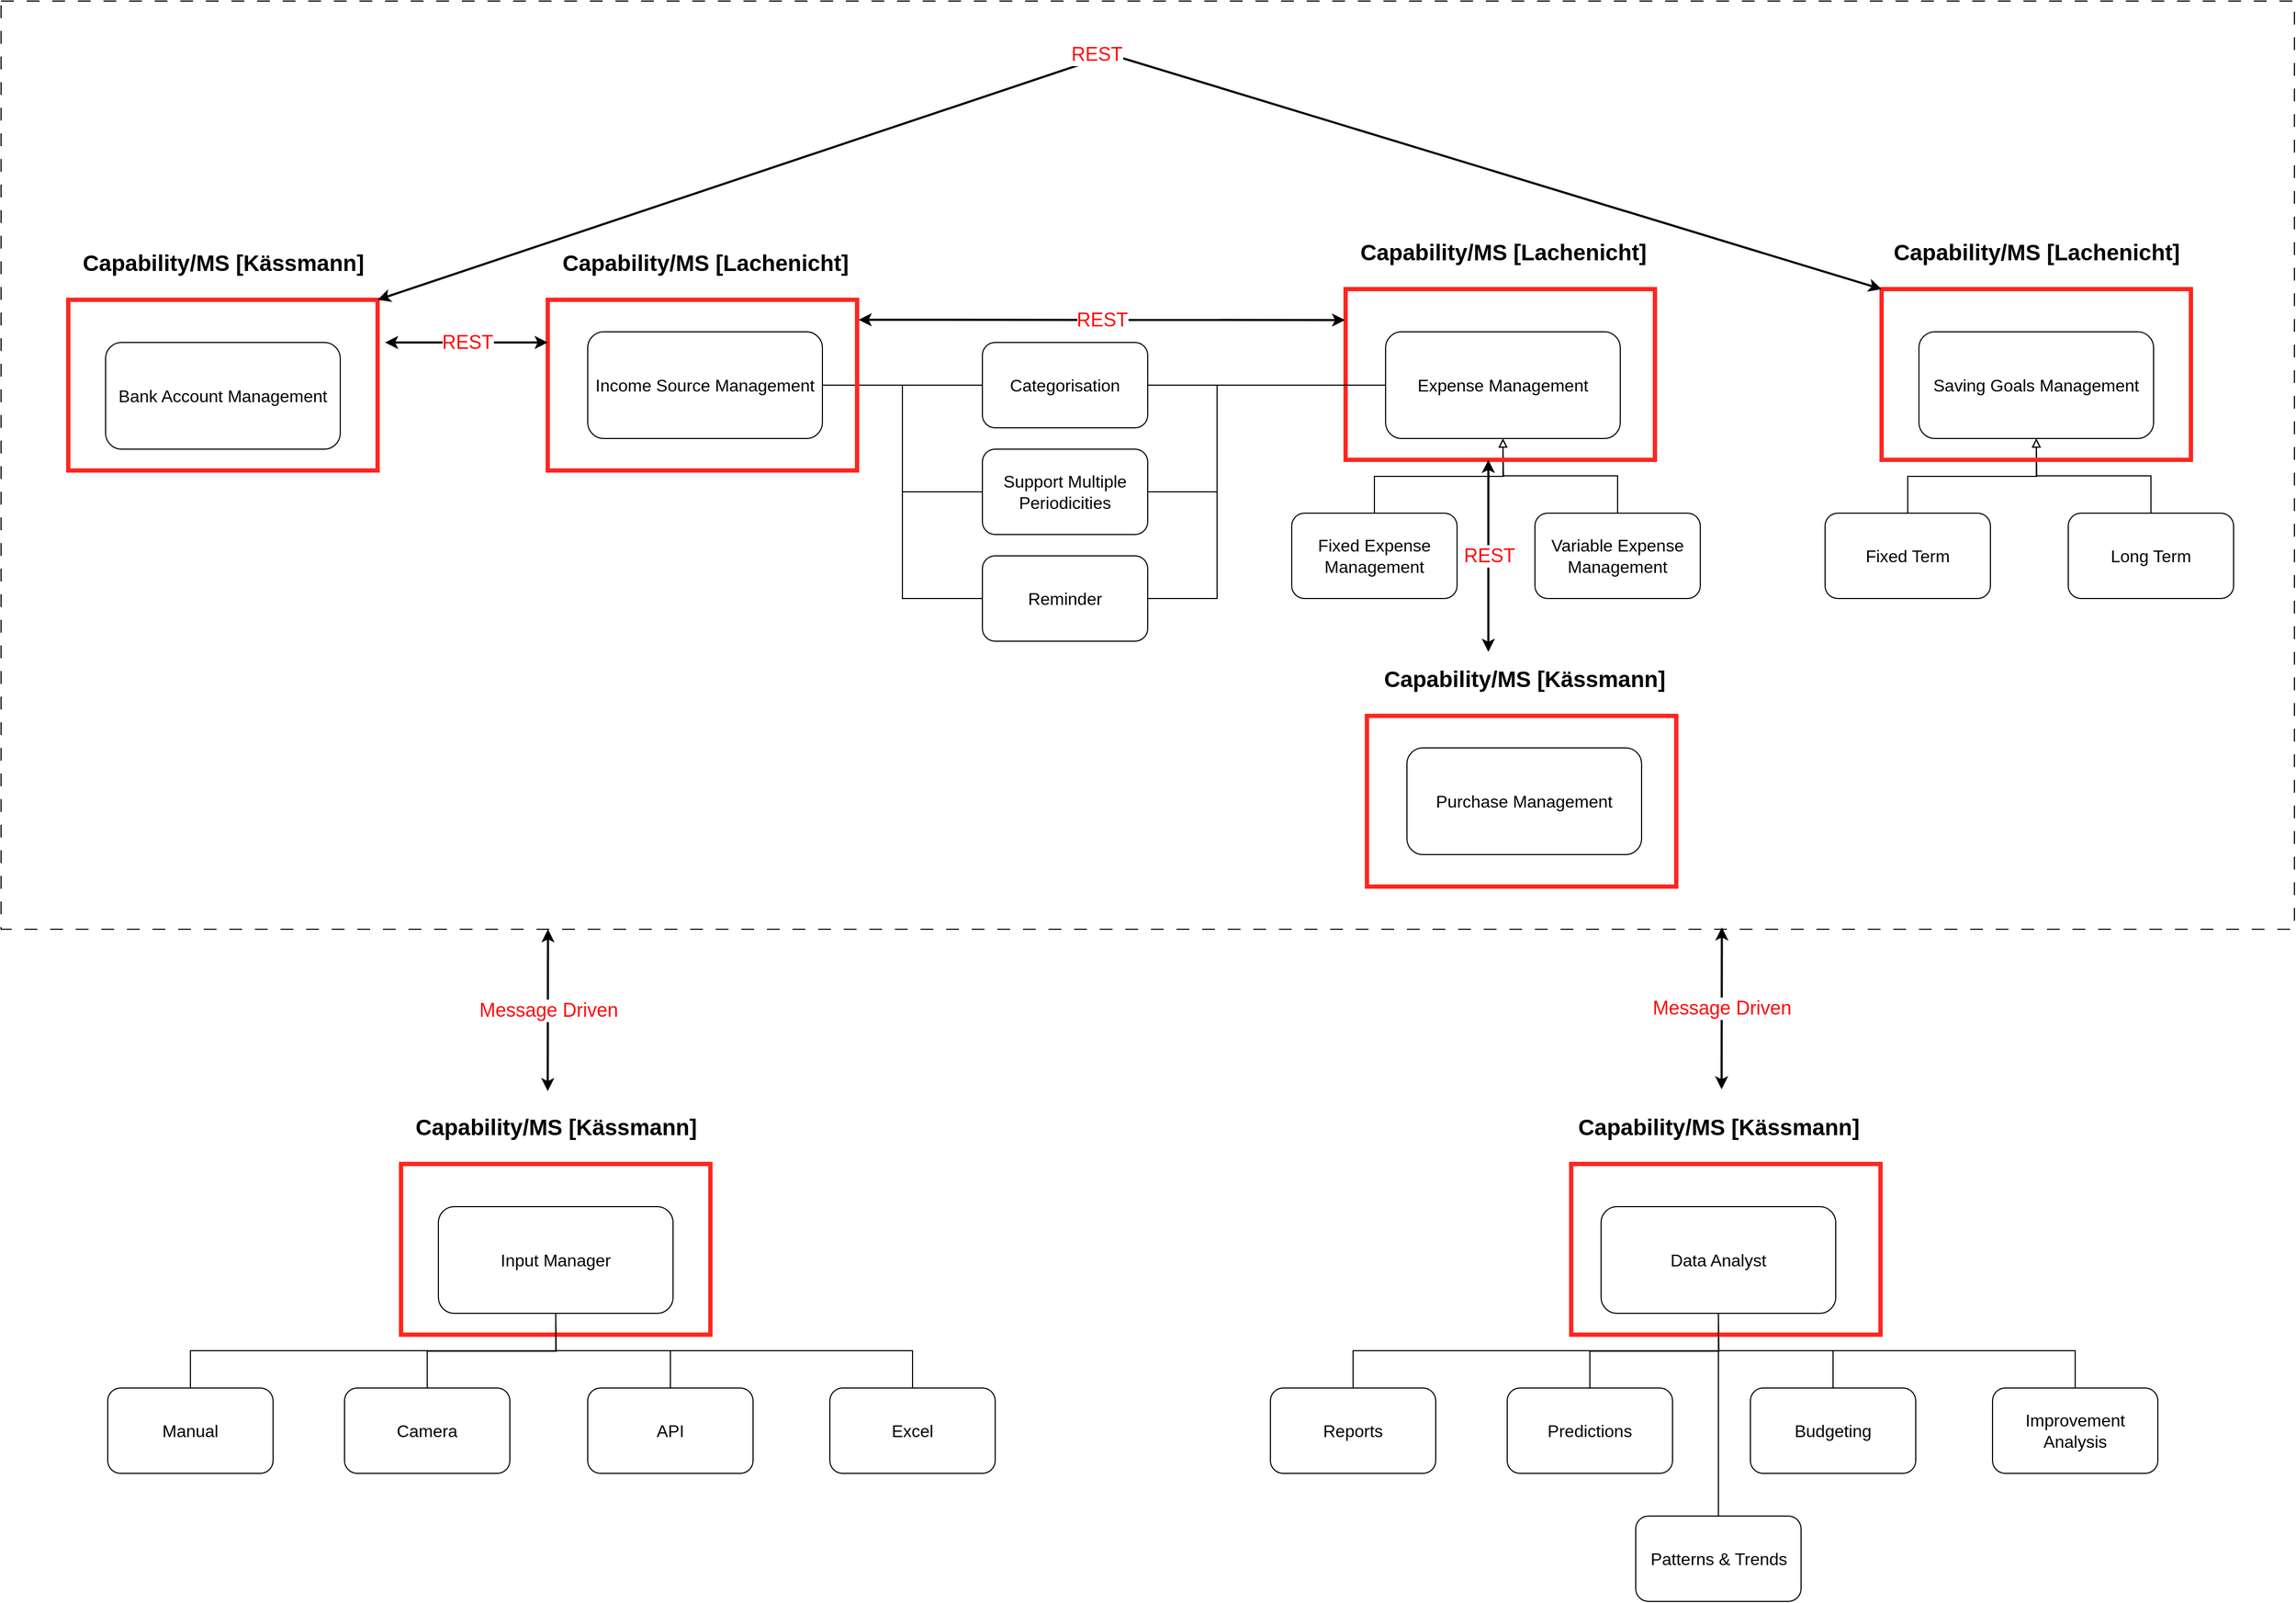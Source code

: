<mxfile version="22.1.3" type="device">
  <diagram name="Page-1" id="2zOUJke9wk2ogMo4b4Y0">
    <mxGraphModel dx="3781" dy="2319" grid="1" gridSize="10" guides="1" tooltips="1" connect="1" arrows="1" fold="1" page="1" pageScale="1" pageWidth="827" pageHeight="1169" math="0" shadow="0">
      <root>
        <mxCell id="0" />
        <mxCell id="1" parent="0" />
        <mxCell id="eLTLAzRJcCV1uaDT1lfj-96" value="" style="rounded=0;whiteSpace=wrap;html=1;dashed=1;dashPattern=12 12;fillColor=none;" parent="1" vertex="1">
          <mxGeometry x="-200" y="-650" width="2150" height="870" as="geometry" />
        </mxCell>
        <mxCell id="eLTLAzRJcCV1uaDT1lfj-15" style="edgeStyle=orthogonalEdgeStyle;rounded=0;orthogonalLoop=1;jettySize=auto;html=1;exitX=1;exitY=0.5;exitDx=0;exitDy=0;entryX=0;entryY=0.5;entryDx=0;entryDy=0;endArrow=none;endFill=0;" parent="1" source="2ghhbftVhgs5awZavKGY-1" target="eLTLAzRJcCV1uaDT1lfj-12" edge="1">
          <mxGeometry relative="1" as="geometry" />
        </mxCell>
        <mxCell id="2ghhbftVhgs5awZavKGY-1" value="&lt;font style=&quot;font-size: 16px;&quot;&gt;Income Source Management&lt;/font&gt;" style="rounded=1;whiteSpace=wrap;html=1;" parent="1" vertex="1">
          <mxGeometry x="350" y="-340" width="220" height="100" as="geometry" />
        </mxCell>
        <mxCell id="eLTLAzRJcCV1uaDT1lfj-7" value="" style="group" parent="1" vertex="1" connectable="0">
          <mxGeometry x="1010" y="-340" width="383" height="250" as="geometry" />
        </mxCell>
        <mxCell id="eLTLAzRJcCV1uaDT1lfj-1" value="&lt;font style=&quot;font-size: 16px;&quot;&gt;Expense Management&lt;/font&gt;" style="rounded=1;whiteSpace=wrap;html=1;" parent="eLTLAzRJcCV1uaDT1lfj-7" vertex="1">
          <mxGeometry x="88" width="220" height="100" as="geometry" />
        </mxCell>
        <mxCell id="eLTLAzRJcCV1uaDT1lfj-4" value="" style="group" parent="eLTLAzRJcCV1uaDT1lfj-7" vertex="1" connectable="0">
          <mxGeometry y="170" width="383" height="80" as="geometry" />
        </mxCell>
        <mxCell id="eLTLAzRJcCV1uaDT1lfj-2" value="&lt;font style=&quot;font-size: 16px;&quot;&gt;Variable Expense Management&lt;/font&gt;" style="rounded=1;whiteSpace=wrap;html=1;" parent="eLTLAzRJcCV1uaDT1lfj-4" vertex="1">
          <mxGeometry x="228" width="155" height="80" as="geometry" />
        </mxCell>
        <mxCell id="eLTLAzRJcCV1uaDT1lfj-6" style="edgeStyle=orthogonalEdgeStyle;rounded=0;orthogonalLoop=1;jettySize=auto;html=1;exitX=0.5;exitY=0;exitDx=0;exitDy=0;endArrow=block;endFill=0;" parent="eLTLAzRJcCV1uaDT1lfj-4" source="eLTLAzRJcCV1uaDT1lfj-3" edge="1">
          <mxGeometry relative="1" as="geometry">
            <mxPoint x="198" y="-70" as="targetPoint" />
          </mxGeometry>
        </mxCell>
        <mxCell id="eLTLAzRJcCV1uaDT1lfj-3" value="&lt;font style=&quot;font-size: 16px;&quot;&gt;Fixed Expense Management&lt;/font&gt;" style="rounded=1;whiteSpace=wrap;html=1;" parent="eLTLAzRJcCV1uaDT1lfj-4" vertex="1">
          <mxGeometry width="155" height="80" as="geometry" />
        </mxCell>
        <mxCell id="eLTLAzRJcCV1uaDT1lfj-5" style="edgeStyle=orthogonalEdgeStyle;rounded=0;orthogonalLoop=1;jettySize=auto;html=1;exitX=0.5;exitY=0;exitDx=0;exitDy=0;entryX=0.5;entryY=1;entryDx=0;entryDy=0;endArrow=block;endFill=0;" parent="eLTLAzRJcCV1uaDT1lfj-7" source="eLTLAzRJcCV1uaDT1lfj-2" target="eLTLAzRJcCV1uaDT1lfj-1" edge="1">
          <mxGeometry relative="1" as="geometry" />
        </mxCell>
        <mxCell id="eLTLAzRJcCV1uaDT1lfj-24" value="" style="group" parent="eLTLAzRJcCV1uaDT1lfj-7" vertex="1" connectable="0">
          <mxGeometry x="50.5" y="-90" width="295" height="210" as="geometry" />
        </mxCell>
        <mxCell id="eLTLAzRJcCV1uaDT1lfj-25" value="" style="rounded=0;whiteSpace=wrap;html=1;fillColor=none;strokeWidth=4;strokeColor=#FF261F;" parent="eLTLAzRJcCV1uaDT1lfj-24" vertex="1">
          <mxGeometry y="50" width="290" height="160" as="geometry" />
        </mxCell>
        <mxCell id="eLTLAzRJcCV1uaDT1lfj-26" value="&lt;font style=&quot;font-size: 21px;&quot;&gt;&lt;b&gt;Capability/MS [Lachenicht]&lt;/b&gt;&lt;/font&gt;" style="text;html=1;strokeColor=none;fillColor=none;align=center;verticalAlign=middle;whiteSpace=wrap;rounded=0;" parent="eLTLAzRJcCV1uaDT1lfj-24" vertex="1">
          <mxGeometry width="295" height="30" as="geometry" />
        </mxCell>
        <mxCell id="eLTLAzRJcCV1uaDT1lfj-12" value="&lt;font style=&quot;font-size: 16px;&quot;&gt;Categorisation&lt;/font&gt;" style="rounded=1;whiteSpace=wrap;html=1;" parent="1" vertex="1">
          <mxGeometry x="720" y="-330" width="155" height="80" as="geometry" />
        </mxCell>
        <mxCell id="eLTLAzRJcCV1uaDT1lfj-13" value="&lt;span style=&quot;font-size: 16px;&quot;&gt;Support Multiple Periodicities&lt;/span&gt;" style="rounded=1;whiteSpace=wrap;html=1;" parent="1" vertex="1">
          <mxGeometry x="720" y="-230" width="155" height="80" as="geometry" />
        </mxCell>
        <mxCell id="eLTLAzRJcCV1uaDT1lfj-14" value="&lt;span style=&quot;font-size: 16px;&quot;&gt;Reminder&lt;/span&gt;" style="rounded=1;whiteSpace=wrap;html=1;" parent="1" vertex="1">
          <mxGeometry x="720" y="-130" width="155" height="80" as="geometry" />
        </mxCell>
        <mxCell id="eLTLAzRJcCV1uaDT1lfj-16" style="edgeStyle=orthogonalEdgeStyle;rounded=0;orthogonalLoop=1;jettySize=auto;html=1;exitX=1;exitY=0.5;exitDx=0;exitDy=0;entryX=0;entryY=0.5;entryDx=0;entryDy=0;endArrow=none;endFill=0;" parent="1" source="2ghhbftVhgs5awZavKGY-1" target="eLTLAzRJcCV1uaDT1lfj-13" edge="1">
          <mxGeometry relative="1" as="geometry">
            <mxPoint x="650" y="-280" as="sourcePoint" />
            <mxPoint x="730" y="-280" as="targetPoint" />
          </mxGeometry>
        </mxCell>
        <mxCell id="eLTLAzRJcCV1uaDT1lfj-18" style="edgeStyle=orthogonalEdgeStyle;rounded=0;orthogonalLoop=1;jettySize=auto;html=1;exitX=1;exitY=0.5;exitDx=0;exitDy=0;entryX=0;entryY=0.5;entryDx=0;entryDy=0;endArrow=none;endFill=0;" parent="1" source="2ghhbftVhgs5awZavKGY-1" target="eLTLAzRJcCV1uaDT1lfj-14" edge="1">
          <mxGeometry relative="1" as="geometry">
            <mxPoint x="559.53" y="-130" as="sourcePoint" />
            <mxPoint x="639.53" y="-30" as="targetPoint" />
          </mxGeometry>
        </mxCell>
        <mxCell id="eLTLAzRJcCV1uaDT1lfj-19" style="edgeStyle=orthogonalEdgeStyle;rounded=0;orthogonalLoop=1;jettySize=auto;html=1;entryX=0;entryY=0.5;entryDx=0;entryDy=0;endArrow=none;endFill=0;exitX=1;exitY=0.5;exitDx=0;exitDy=0;" parent="1" source="eLTLAzRJcCV1uaDT1lfj-12" target="eLTLAzRJcCV1uaDT1lfj-1" edge="1">
          <mxGeometry relative="1" as="geometry">
            <mxPoint x="900" y="-420" as="sourcePoint" />
            <mxPoint x="1180" y="-420" as="targetPoint" />
          </mxGeometry>
        </mxCell>
        <mxCell id="eLTLAzRJcCV1uaDT1lfj-20" style="edgeStyle=orthogonalEdgeStyle;rounded=0;orthogonalLoop=1;jettySize=auto;html=1;entryX=0;entryY=0.5;entryDx=0;entryDy=0;endArrow=none;endFill=0;exitX=1;exitY=0.5;exitDx=0;exitDy=0;" parent="1" source="eLTLAzRJcCV1uaDT1lfj-13" target="eLTLAzRJcCV1uaDT1lfj-1" edge="1">
          <mxGeometry relative="1" as="geometry">
            <mxPoint x="885" y="-280" as="sourcePoint" />
            <mxPoint x="1058" y="-280" as="targetPoint" />
            <Array as="points">
              <mxPoint x="940" y="-190" />
              <mxPoint x="940" y="-290" />
            </Array>
          </mxGeometry>
        </mxCell>
        <mxCell id="eLTLAzRJcCV1uaDT1lfj-21" style="edgeStyle=orthogonalEdgeStyle;rounded=0;orthogonalLoop=1;jettySize=auto;html=1;entryX=0;entryY=0.5;entryDx=0;entryDy=0;endArrow=none;endFill=0;exitX=1;exitY=0.5;exitDx=0;exitDy=0;" parent="1" source="eLTLAzRJcCV1uaDT1lfj-14" target="eLTLAzRJcCV1uaDT1lfj-1" edge="1">
          <mxGeometry relative="1" as="geometry">
            <mxPoint x="885" y="-180" as="sourcePoint" />
            <mxPoint x="1058" y="-280" as="targetPoint" />
            <Array as="points">
              <mxPoint x="940" y="-90" />
              <mxPoint x="940" y="-290" />
            </Array>
          </mxGeometry>
        </mxCell>
        <mxCell id="eLTLAzRJcCV1uaDT1lfj-23" value="" style="group" parent="1" vertex="1" connectable="0">
          <mxGeometry x="312.5" y="-420" width="295" height="210" as="geometry" />
        </mxCell>
        <mxCell id="2ghhbftVhgs5awZavKGY-65" value="" style="rounded=0;whiteSpace=wrap;html=1;fillColor=none;strokeWidth=4;strokeColor=#FF261F;" parent="eLTLAzRJcCV1uaDT1lfj-23" vertex="1">
          <mxGeometry y="50" width="290" height="160" as="geometry" />
        </mxCell>
        <mxCell id="eLTLAzRJcCV1uaDT1lfj-22" value="&lt;font style=&quot;font-size: 21px;&quot;&gt;&lt;b&gt;Capability/MS [Lachenicht]&lt;/b&gt;&lt;/font&gt;" style="text;html=1;strokeColor=none;fillColor=none;align=center;verticalAlign=middle;whiteSpace=wrap;rounded=0;" parent="eLTLAzRJcCV1uaDT1lfj-23" vertex="1">
          <mxGeometry width="295" height="30" as="geometry" />
        </mxCell>
        <mxCell id="eLTLAzRJcCV1uaDT1lfj-27" value="" style="endArrow=classic;html=1;rounded=0;exitX=1.005;exitY=0.117;exitDx=0;exitDy=0;strokeWidth=2;exitPerimeter=0;startArrow=classic;startFill=1;" parent="1" source="2ghhbftVhgs5awZavKGY-65" edge="1">
          <mxGeometry relative="1" as="geometry">
            <mxPoint x="910" y="210" as="sourcePoint" />
            <mxPoint x="1060" y="-351" as="targetPoint" />
          </mxGeometry>
        </mxCell>
        <mxCell id="eLTLAzRJcCV1uaDT1lfj-28" value="&lt;font color=&quot;#ff0808&quot; style=&quot;font-size: 18px;&quot;&gt;REST&lt;/font&gt;" style="edgeLabel;resizable=0;html=1;align=center;verticalAlign=middle;" parent="eLTLAzRJcCV1uaDT1lfj-27" connectable="0" vertex="1">
          <mxGeometry relative="1" as="geometry" />
        </mxCell>
        <mxCell id="eLTLAzRJcCV1uaDT1lfj-29" value="" style="group" parent="1" vertex="1" connectable="0">
          <mxGeometry x="1510" y="-340" width="383" height="250" as="geometry" />
        </mxCell>
        <mxCell id="eLTLAzRJcCV1uaDT1lfj-30" value="&lt;font style=&quot;font-size: 16px;&quot;&gt;Saving Goals Management&lt;/font&gt;" style="rounded=1;whiteSpace=wrap;html=1;" parent="eLTLAzRJcCV1uaDT1lfj-29" vertex="1">
          <mxGeometry x="88" width="220" height="100" as="geometry" />
        </mxCell>
        <mxCell id="eLTLAzRJcCV1uaDT1lfj-31" value="" style="group" parent="eLTLAzRJcCV1uaDT1lfj-29" vertex="1" connectable="0">
          <mxGeometry y="170" width="383" height="80" as="geometry" />
        </mxCell>
        <mxCell id="eLTLAzRJcCV1uaDT1lfj-32" value="&lt;font style=&quot;font-size: 16px;&quot;&gt;Long Term&lt;/font&gt;" style="rounded=1;whiteSpace=wrap;html=1;" parent="eLTLAzRJcCV1uaDT1lfj-31" vertex="1">
          <mxGeometry x="228" width="155" height="80" as="geometry" />
        </mxCell>
        <mxCell id="eLTLAzRJcCV1uaDT1lfj-33" style="edgeStyle=orthogonalEdgeStyle;rounded=0;orthogonalLoop=1;jettySize=auto;html=1;exitX=0.5;exitY=0;exitDx=0;exitDy=0;endArrow=block;endFill=0;" parent="eLTLAzRJcCV1uaDT1lfj-31" source="eLTLAzRJcCV1uaDT1lfj-34" edge="1">
          <mxGeometry relative="1" as="geometry">
            <mxPoint x="198" y="-70" as="targetPoint" />
          </mxGeometry>
        </mxCell>
        <mxCell id="eLTLAzRJcCV1uaDT1lfj-34" value="&lt;font style=&quot;font-size: 16px;&quot;&gt;Fixed Term&lt;/font&gt;" style="rounded=1;whiteSpace=wrap;html=1;" parent="eLTLAzRJcCV1uaDT1lfj-31" vertex="1">
          <mxGeometry width="155" height="80" as="geometry" />
        </mxCell>
        <mxCell id="eLTLAzRJcCV1uaDT1lfj-35" style="edgeStyle=orthogonalEdgeStyle;rounded=0;orthogonalLoop=1;jettySize=auto;html=1;exitX=0.5;exitY=0;exitDx=0;exitDy=0;entryX=0.5;entryY=1;entryDx=0;entryDy=0;endArrow=block;endFill=0;" parent="eLTLAzRJcCV1uaDT1lfj-29" source="eLTLAzRJcCV1uaDT1lfj-32" target="eLTLAzRJcCV1uaDT1lfj-30" edge="1">
          <mxGeometry relative="1" as="geometry" />
        </mxCell>
        <mxCell id="eLTLAzRJcCV1uaDT1lfj-36" value="" style="group" parent="eLTLAzRJcCV1uaDT1lfj-29" vertex="1" connectable="0">
          <mxGeometry x="50.5" y="-90" width="295" height="210" as="geometry" />
        </mxCell>
        <mxCell id="eLTLAzRJcCV1uaDT1lfj-38" value="&lt;font style=&quot;font-size: 21px;&quot;&gt;&lt;b&gt;Capability/MS [Lachenicht]&lt;/b&gt;&lt;/font&gt;" style="text;html=1;strokeColor=none;fillColor=none;align=center;verticalAlign=middle;whiteSpace=wrap;rounded=0;" parent="eLTLAzRJcCV1uaDT1lfj-36" vertex="1">
          <mxGeometry width="295" height="30" as="geometry" />
        </mxCell>
        <mxCell id="eLTLAzRJcCV1uaDT1lfj-39" value="" style="rounded=0;whiteSpace=wrap;html=1;fillColor=none;strokeWidth=4;strokeColor=#FF261F;" parent="eLTLAzRJcCV1uaDT1lfj-36" vertex="1">
          <mxGeometry x="2.5" y="50" width="290" height="160" as="geometry" />
        </mxCell>
        <mxCell id="eLTLAzRJcCV1uaDT1lfj-40" value="" style="group" parent="1" vertex="1" connectable="0">
          <mxGeometry x="1030" y="50" width="580" height="250" as="geometry" />
        </mxCell>
        <mxCell id="eLTLAzRJcCV1uaDT1lfj-41" value="&lt;font style=&quot;font-size: 16px;&quot;&gt;Purchase Management&lt;/font&gt;" style="rounded=1;whiteSpace=wrap;html=1;" parent="eLTLAzRJcCV1uaDT1lfj-40" vertex="1">
          <mxGeometry x="88" width="220" height="100" as="geometry" />
        </mxCell>
        <mxCell id="eLTLAzRJcCV1uaDT1lfj-47" value="" style="group" parent="eLTLAzRJcCV1uaDT1lfj-40" vertex="1" connectable="0">
          <mxGeometry x="50.5" y="-80" width="529.5" height="210" as="geometry" />
        </mxCell>
        <mxCell id="eLTLAzRJcCV1uaDT1lfj-48" value="&lt;font style=&quot;font-size: 21px;&quot;&gt;&lt;b&gt;Capability/MS [Kässmann]&lt;/b&gt;&lt;/font&gt;" style="text;html=1;strokeColor=none;fillColor=none;align=center;verticalAlign=middle;whiteSpace=wrap;rounded=0;" parent="eLTLAzRJcCV1uaDT1lfj-47" vertex="1">
          <mxGeometry width="295" height="30" as="geometry" />
        </mxCell>
        <mxCell id="eLTLAzRJcCV1uaDT1lfj-49" value="" style="rounded=0;whiteSpace=wrap;html=1;fillColor=none;strokeWidth=4;strokeColor=#FF261F;" parent="eLTLAzRJcCV1uaDT1lfj-47" vertex="1">
          <mxGeometry y="50" width="290" height="160" as="geometry" />
        </mxCell>
        <mxCell id="eLTLAzRJcCV1uaDT1lfj-97" value="" style="endArrow=classic;html=1;rounded=0;strokeWidth=2;entryX=0.655;entryY=0.998;entryDx=0;entryDy=0;startArrow=classic;startFill=1;entryPerimeter=0;" parent="eLTLAzRJcCV1uaDT1lfj-40" edge="1">
          <mxGeometry relative="1" as="geometry">
            <mxPoint x="383" y="320" as="sourcePoint" />
            <mxPoint x="383.25" y="168.26" as="targetPoint" />
          </mxGeometry>
        </mxCell>
        <mxCell id="eLTLAzRJcCV1uaDT1lfj-98" value="&lt;font color=&quot;#ff0808&quot; style=&quot;font-size: 18px;&quot;&gt;Message Driven&lt;/font&gt;" style="edgeLabel;resizable=0;html=1;align=center;verticalAlign=middle;" parent="eLTLAzRJcCV1uaDT1lfj-97" connectable="0" vertex="1">
          <mxGeometry relative="1" as="geometry" />
        </mxCell>
        <mxCell id="eLTLAzRJcCV1uaDT1lfj-56" value="" style="group" parent="1" vertex="1" connectable="0">
          <mxGeometry x="-190" y="-330" width="630" height="250" as="geometry" />
        </mxCell>
        <mxCell id="eLTLAzRJcCV1uaDT1lfj-57" value="&lt;font style=&quot;font-size: 16px;&quot;&gt;Bank Account Management&lt;/font&gt;" style="rounded=1;whiteSpace=wrap;html=1;" parent="eLTLAzRJcCV1uaDT1lfj-56" vertex="1">
          <mxGeometry x="88" width="220" height="100" as="geometry" />
        </mxCell>
        <mxCell id="eLTLAzRJcCV1uaDT1lfj-63" value="" style="group" parent="eLTLAzRJcCV1uaDT1lfj-56" vertex="1" connectable="0">
          <mxGeometry x="50.5" y="-90" width="295" height="210" as="geometry" />
        </mxCell>
        <mxCell id="eLTLAzRJcCV1uaDT1lfj-65" value="&lt;font style=&quot;font-size: 21px;&quot;&gt;&lt;b&gt;Capability/MS [Kässmann]&lt;/b&gt;&lt;/font&gt;" style="text;html=1;strokeColor=none;fillColor=none;align=center;verticalAlign=middle;whiteSpace=wrap;rounded=0;" parent="eLTLAzRJcCV1uaDT1lfj-63" vertex="1">
          <mxGeometry width="295" height="30" as="geometry" />
        </mxCell>
        <mxCell id="eLTLAzRJcCV1uaDT1lfj-64" value="" style="rounded=0;whiteSpace=wrap;html=1;fillColor=none;strokeWidth=4;strokeColor=#FF261F;" parent="eLTLAzRJcCV1uaDT1lfj-63" vertex="1">
          <mxGeometry x="2.5" y="50" width="290" height="160" as="geometry" />
        </mxCell>
        <mxCell id="eLTLAzRJcCV1uaDT1lfj-68" value="" style="endArrow=classic;html=1;rounded=0;strokeWidth=2;entryX=0;entryY=0.25;entryDx=0;entryDy=0;startArrow=classic;startFill=1;" parent="1" target="2ghhbftVhgs5awZavKGY-65" edge="1">
          <mxGeometry relative="1" as="geometry">
            <mxPoint x="160" y="-330" as="sourcePoint" />
            <mxPoint x="720" y="-500" as="targetPoint" />
          </mxGeometry>
        </mxCell>
        <mxCell id="eLTLAzRJcCV1uaDT1lfj-69" value="&lt;font color=&quot;#ff0808&quot; style=&quot;font-size: 18px;&quot;&gt;REST&lt;/font&gt;" style="edgeLabel;resizable=0;html=1;align=center;verticalAlign=middle;" parent="eLTLAzRJcCV1uaDT1lfj-68" connectable="0" vertex="1">
          <mxGeometry relative="1" as="geometry" />
        </mxCell>
        <mxCell id="eLTLAzRJcCV1uaDT1lfj-70" value="" style="endArrow=classic;html=1;rounded=0;strokeWidth=2;entryX=0;entryY=0;entryDx=0;entryDy=0;startArrow=classic;startFill=1;exitX=1;exitY=0;exitDx=0;exitDy=0;" parent="1" source="eLTLAzRJcCV1uaDT1lfj-64" target="eLTLAzRJcCV1uaDT1lfj-39" edge="1">
          <mxGeometry relative="1" as="geometry">
            <mxPoint x="240" y="-500" as="sourcePoint" />
            <mxPoint x="393" y="-500" as="targetPoint" />
            <Array as="points">
              <mxPoint x="840" y="-600" />
            </Array>
          </mxGeometry>
        </mxCell>
        <mxCell id="eLTLAzRJcCV1uaDT1lfj-71" value="&lt;font color=&quot;#ff0808&quot; style=&quot;font-size: 18px;&quot;&gt;REST&lt;/font&gt;" style="edgeLabel;resizable=0;html=1;align=center;verticalAlign=middle;" parent="eLTLAzRJcCV1uaDT1lfj-70" connectable="0" vertex="1">
          <mxGeometry relative="1" as="geometry">
            <mxPoint x="-28" y="-5" as="offset" />
          </mxGeometry>
        </mxCell>
        <mxCell id="eLTLAzRJcCV1uaDT1lfj-72" value="" style="endArrow=classic;html=1;rounded=0;exitX=0.428;exitY=1.029;exitDx=0;exitDy=0;strokeWidth=2;exitPerimeter=0;startArrow=classic;startFill=1;" parent="1" edge="1">
          <mxGeometry relative="1" as="geometry">
            <mxPoint x="1194.33" y="-220.0" as="sourcePoint" />
            <mxPoint x="1194.33" y="-40" as="targetPoint" />
          </mxGeometry>
        </mxCell>
        <mxCell id="eLTLAzRJcCV1uaDT1lfj-73" value="&lt;font color=&quot;#ff0808&quot; style=&quot;font-size: 18px;&quot;&gt;REST&lt;/font&gt;" style="edgeLabel;resizable=0;html=1;align=center;verticalAlign=middle;" parent="eLTLAzRJcCV1uaDT1lfj-72" connectable="0" vertex="1">
          <mxGeometry relative="1" as="geometry" />
        </mxCell>
        <mxCell id="eLTLAzRJcCV1uaDT1lfj-93" value="" style="group" parent="1" vertex="1" connectable="0">
          <mxGeometry x="990" y="480" width="832" height="370" as="geometry" />
        </mxCell>
        <mxCell id="eLTLAzRJcCV1uaDT1lfj-74" value="" style="group" parent="eLTLAzRJcCV1uaDT1lfj-93" vertex="1" connectable="0">
          <mxGeometry x="222" width="383" height="250" as="geometry" />
        </mxCell>
        <mxCell id="eLTLAzRJcCV1uaDT1lfj-75" value="&lt;font style=&quot;font-size: 16px;&quot;&gt;Data Analyst&lt;/font&gt;" style="rounded=1;whiteSpace=wrap;html=1;" parent="eLTLAzRJcCV1uaDT1lfj-74" vertex="1">
          <mxGeometry x="88" width="220" height="100" as="geometry" />
        </mxCell>
        <mxCell id="eLTLAzRJcCV1uaDT1lfj-76" value="" style="group" parent="eLTLAzRJcCV1uaDT1lfj-74" vertex="1" connectable="0">
          <mxGeometry y="170" width="383" height="80" as="geometry" />
        </mxCell>
        <mxCell id="eLTLAzRJcCV1uaDT1lfj-77" value="&lt;font style=&quot;font-size: 16px;&quot;&gt;Budgeting&lt;/font&gt;" style="rounded=1;whiteSpace=wrap;html=1;" parent="eLTLAzRJcCV1uaDT1lfj-76" vertex="1">
          <mxGeometry x="228" width="155" height="80" as="geometry" />
        </mxCell>
        <mxCell id="eLTLAzRJcCV1uaDT1lfj-78" style="edgeStyle=orthogonalEdgeStyle;rounded=0;orthogonalLoop=1;jettySize=auto;html=1;exitX=0.5;exitY=0;exitDx=0;exitDy=0;endArrow=none;endFill=0;" parent="eLTLAzRJcCV1uaDT1lfj-76" source="eLTLAzRJcCV1uaDT1lfj-79" edge="1">
          <mxGeometry relative="1" as="geometry">
            <mxPoint x="198" y="-70" as="targetPoint" />
          </mxGeometry>
        </mxCell>
        <mxCell id="eLTLAzRJcCV1uaDT1lfj-79" value="&lt;font style=&quot;font-size: 16px;&quot;&gt;Predictions&lt;/font&gt;" style="rounded=1;whiteSpace=wrap;html=1;" parent="eLTLAzRJcCV1uaDT1lfj-76" vertex="1">
          <mxGeometry width="155" height="80" as="geometry" />
        </mxCell>
        <mxCell id="eLTLAzRJcCV1uaDT1lfj-80" style="edgeStyle=orthogonalEdgeStyle;rounded=0;orthogonalLoop=1;jettySize=auto;html=1;exitX=0.5;exitY=0;exitDx=0;exitDy=0;entryX=0.5;entryY=1;entryDx=0;entryDy=0;endArrow=none;endFill=0;" parent="eLTLAzRJcCV1uaDT1lfj-74" source="eLTLAzRJcCV1uaDT1lfj-77" target="eLTLAzRJcCV1uaDT1lfj-75" edge="1">
          <mxGeometry relative="1" as="geometry" />
        </mxCell>
        <mxCell id="eLTLAzRJcCV1uaDT1lfj-81" value="" style="group" parent="eLTLAzRJcCV1uaDT1lfj-74" vertex="1" connectable="0">
          <mxGeometry x="50.5" y="-90" width="295" height="210" as="geometry" />
        </mxCell>
        <mxCell id="eLTLAzRJcCV1uaDT1lfj-83" value="&lt;font style=&quot;font-size: 21px;&quot;&gt;&lt;b&gt;Capability/MS [Kässmann]&lt;/b&gt;&lt;/font&gt;" style="text;html=1;strokeColor=none;fillColor=none;align=center;verticalAlign=middle;whiteSpace=wrap;rounded=0;" parent="eLTLAzRJcCV1uaDT1lfj-81" vertex="1">
          <mxGeometry width="295" height="30" as="geometry" />
        </mxCell>
        <mxCell id="eLTLAzRJcCV1uaDT1lfj-82" value="" style="rounded=0;whiteSpace=wrap;html=1;fillColor=none;strokeWidth=4;strokeColor=#FF261F;" parent="eLTLAzRJcCV1uaDT1lfj-74" vertex="1">
          <mxGeometry x="60" y="-40" width="290" height="160" as="geometry" />
        </mxCell>
        <mxCell id="eLTLAzRJcCV1uaDT1lfj-92" style="edgeStyle=orthogonalEdgeStyle;rounded=0;orthogonalLoop=1;jettySize=auto;html=1;exitX=0.5;exitY=0;exitDx=0;exitDy=0;entryX=0.5;entryY=1;entryDx=0;entryDy=0;endArrow=none;endFill=0;" parent="eLTLAzRJcCV1uaDT1lfj-93" source="eLTLAzRJcCV1uaDT1lfj-85" target="eLTLAzRJcCV1uaDT1lfj-75" edge="1">
          <mxGeometry relative="1" as="geometry" />
        </mxCell>
        <mxCell id="eLTLAzRJcCV1uaDT1lfj-85" value="&lt;font style=&quot;font-size: 16px;&quot;&gt;Reports&lt;/font&gt;" style="rounded=1;whiteSpace=wrap;html=1;" parent="eLTLAzRJcCV1uaDT1lfj-93" vertex="1">
          <mxGeometry y="170" width="155" height="80" as="geometry" />
        </mxCell>
        <mxCell id="eLTLAzRJcCV1uaDT1lfj-91" style="edgeStyle=orthogonalEdgeStyle;rounded=0;orthogonalLoop=1;jettySize=auto;html=1;exitX=0.5;exitY=0;exitDx=0;exitDy=0;entryX=0.5;entryY=1;entryDx=0;entryDy=0;endArrow=none;endFill=0;" parent="eLTLAzRJcCV1uaDT1lfj-93" source="eLTLAzRJcCV1uaDT1lfj-87" target="eLTLAzRJcCV1uaDT1lfj-75" edge="1">
          <mxGeometry relative="1" as="geometry" />
        </mxCell>
        <mxCell id="eLTLAzRJcCV1uaDT1lfj-87" value="&lt;font style=&quot;font-size: 16px;&quot;&gt;Improvement Analysis&lt;/font&gt;" style="rounded=1;whiteSpace=wrap;html=1;" parent="eLTLAzRJcCV1uaDT1lfj-93" vertex="1">
          <mxGeometry x="677" y="170" width="155" height="80" as="geometry" />
        </mxCell>
        <mxCell id="eLTLAzRJcCV1uaDT1lfj-90" style="edgeStyle=orthogonalEdgeStyle;rounded=0;orthogonalLoop=1;jettySize=auto;html=1;exitX=0.5;exitY=0;exitDx=0;exitDy=0;entryX=0.5;entryY=1;entryDx=0;entryDy=0;endArrow=none;endFill=0;" parent="eLTLAzRJcCV1uaDT1lfj-93" source="eLTLAzRJcCV1uaDT1lfj-89" target="eLTLAzRJcCV1uaDT1lfj-75" edge="1">
          <mxGeometry relative="1" as="geometry" />
        </mxCell>
        <mxCell id="eLTLAzRJcCV1uaDT1lfj-89" value="&lt;font style=&quot;font-size: 16px;&quot;&gt;Patterns &amp;amp; Trends&lt;/font&gt;" style="rounded=1;whiteSpace=wrap;html=1;" parent="eLTLAzRJcCV1uaDT1lfj-93" vertex="1">
          <mxGeometry x="342.5" y="290" width="155" height="80" as="geometry" />
        </mxCell>
        <mxCell id="eLTLAzRJcCV1uaDT1lfj-99" value="" style="group" parent="1" vertex="1" connectable="0">
          <mxGeometry x="-100" y="480" width="832" height="370" as="geometry" />
        </mxCell>
        <mxCell id="eLTLAzRJcCV1uaDT1lfj-100" value="" style="group" parent="eLTLAzRJcCV1uaDT1lfj-99" vertex="1" connectable="0">
          <mxGeometry x="222" width="383" height="250" as="geometry" />
        </mxCell>
        <mxCell id="eLTLAzRJcCV1uaDT1lfj-101" value="&lt;font style=&quot;font-size: 16px;&quot;&gt;Input Manager&lt;/font&gt;" style="rounded=1;whiteSpace=wrap;html=1;" parent="eLTLAzRJcCV1uaDT1lfj-100" vertex="1">
          <mxGeometry x="88" width="220" height="100" as="geometry" />
        </mxCell>
        <mxCell id="eLTLAzRJcCV1uaDT1lfj-102" value="" style="group" parent="eLTLAzRJcCV1uaDT1lfj-100" vertex="1" connectable="0">
          <mxGeometry y="170" width="383" height="80" as="geometry" />
        </mxCell>
        <mxCell id="eLTLAzRJcCV1uaDT1lfj-103" value="&lt;font style=&quot;font-size: 16px;&quot;&gt;API&lt;/font&gt;" style="rounded=1;whiteSpace=wrap;html=1;" parent="eLTLAzRJcCV1uaDT1lfj-102" vertex="1">
          <mxGeometry x="228" width="155" height="80" as="geometry" />
        </mxCell>
        <mxCell id="eLTLAzRJcCV1uaDT1lfj-104" style="edgeStyle=orthogonalEdgeStyle;rounded=0;orthogonalLoop=1;jettySize=auto;html=1;exitX=0.5;exitY=0;exitDx=0;exitDy=0;endArrow=none;endFill=0;" parent="eLTLAzRJcCV1uaDT1lfj-102" source="eLTLAzRJcCV1uaDT1lfj-105" edge="1">
          <mxGeometry relative="1" as="geometry">
            <mxPoint x="198" y="-70" as="targetPoint" />
          </mxGeometry>
        </mxCell>
        <mxCell id="eLTLAzRJcCV1uaDT1lfj-105" value="&lt;font style=&quot;font-size: 16px;&quot;&gt;Camera&lt;/font&gt;" style="rounded=1;whiteSpace=wrap;html=1;" parent="eLTLAzRJcCV1uaDT1lfj-102" vertex="1">
          <mxGeometry width="155" height="80" as="geometry" />
        </mxCell>
        <mxCell id="eLTLAzRJcCV1uaDT1lfj-106" style="edgeStyle=orthogonalEdgeStyle;rounded=0;orthogonalLoop=1;jettySize=auto;html=1;exitX=0.5;exitY=0;exitDx=0;exitDy=0;entryX=0.5;entryY=1;entryDx=0;entryDy=0;endArrow=none;endFill=0;" parent="eLTLAzRJcCV1uaDT1lfj-100" source="eLTLAzRJcCV1uaDT1lfj-103" target="eLTLAzRJcCV1uaDT1lfj-101" edge="1">
          <mxGeometry relative="1" as="geometry" />
        </mxCell>
        <mxCell id="eLTLAzRJcCV1uaDT1lfj-107" value="" style="group" parent="eLTLAzRJcCV1uaDT1lfj-100" vertex="1" connectable="0">
          <mxGeometry x="50.5" y="-90" width="295" height="210" as="geometry" />
        </mxCell>
        <mxCell id="eLTLAzRJcCV1uaDT1lfj-108" value="&lt;font style=&quot;font-size: 21px;&quot;&gt;&lt;b&gt;Capability/MS [Kässmann]&lt;/b&gt;&lt;/font&gt;" style="text;html=1;strokeColor=none;fillColor=none;align=center;verticalAlign=middle;whiteSpace=wrap;rounded=0;" parent="eLTLAzRJcCV1uaDT1lfj-107" vertex="1">
          <mxGeometry width="295" height="30" as="geometry" />
        </mxCell>
        <mxCell id="eLTLAzRJcCV1uaDT1lfj-109" value="" style="rounded=0;whiteSpace=wrap;html=1;fillColor=none;strokeWidth=4;strokeColor=#FF261F;" parent="eLTLAzRJcCV1uaDT1lfj-107" vertex="1">
          <mxGeometry x="2.5" y="50" width="290" height="160" as="geometry" />
        </mxCell>
        <mxCell id="eLTLAzRJcCV1uaDT1lfj-110" style="edgeStyle=orthogonalEdgeStyle;rounded=0;orthogonalLoop=1;jettySize=auto;html=1;exitX=0.5;exitY=0;exitDx=0;exitDy=0;entryX=0.5;entryY=1;entryDx=0;entryDy=0;endArrow=none;endFill=0;" parent="eLTLAzRJcCV1uaDT1lfj-99" source="eLTLAzRJcCV1uaDT1lfj-111" target="eLTLAzRJcCV1uaDT1lfj-101" edge="1">
          <mxGeometry relative="1" as="geometry" />
        </mxCell>
        <mxCell id="eLTLAzRJcCV1uaDT1lfj-111" value="&lt;span style=&quot;font-size: 16px;&quot;&gt;Manual&lt;/span&gt;" style="rounded=1;whiteSpace=wrap;html=1;" parent="eLTLAzRJcCV1uaDT1lfj-99" vertex="1">
          <mxGeometry y="170" width="155" height="80" as="geometry" />
        </mxCell>
        <mxCell id="eLTLAzRJcCV1uaDT1lfj-112" style="edgeStyle=orthogonalEdgeStyle;rounded=0;orthogonalLoop=1;jettySize=auto;html=1;exitX=0.5;exitY=0;exitDx=0;exitDy=0;entryX=0.5;entryY=1;entryDx=0;entryDy=0;endArrow=none;endFill=0;" parent="eLTLAzRJcCV1uaDT1lfj-99" source="eLTLAzRJcCV1uaDT1lfj-113" target="eLTLAzRJcCV1uaDT1lfj-101" edge="1">
          <mxGeometry relative="1" as="geometry" />
        </mxCell>
        <mxCell id="eLTLAzRJcCV1uaDT1lfj-113" value="&lt;font style=&quot;font-size: 16px;&quot;&gt;Excel&lt;/font&gt;" style="rounded=1;whiteSpace=wrap;html=1;" parent="eLTLAzRJcCV1uaDT1lfj-99" vertex="1">
          <mxGeometry x="677" y="170" width="155" height="80" as="geometry" />
        </mxCell>
        <mxCell id="eLTLAzRJcCV1uaDT1lfj-116" value="" style="endArrow=classic;html=1;rounded=0;strokeWidth=2;entryX=0.655;entryY=0.998;entryDx=0;entryDy=0;startArrow=classic;startFill=1;entryPerimeter=0;" parent="1" edge="1">
          <mxGeometry relative="1" as="geometry">
            <mxPoint x="312.5" y="371.74" as="sourcePoint" />
            <mxPoint x="312.75" y="220.0" as="targetPoint" />
          </mxGeometry>
        </mxCell>
        <mxCell id="eLTLAzRJcCV1uaDT1lfj-117" value="&lt;font color=&quot;#ff0808&quot; style=&quot;font-size: 18px;&quot;&gt;Message Driven&lt;/font&gt;" style="edgeLabel;resizable=0;html=1;align=center;verticalAlign=middle;" parent="eLTLAzRJcCV1uaDT1lfj-116" connectable="0" vertex="1">
          <mxGeometry relative="1" as="geometry" />
        </mxCell>
      </root>
    </mxGraphModel>
  </diagram>
</mxfile>
